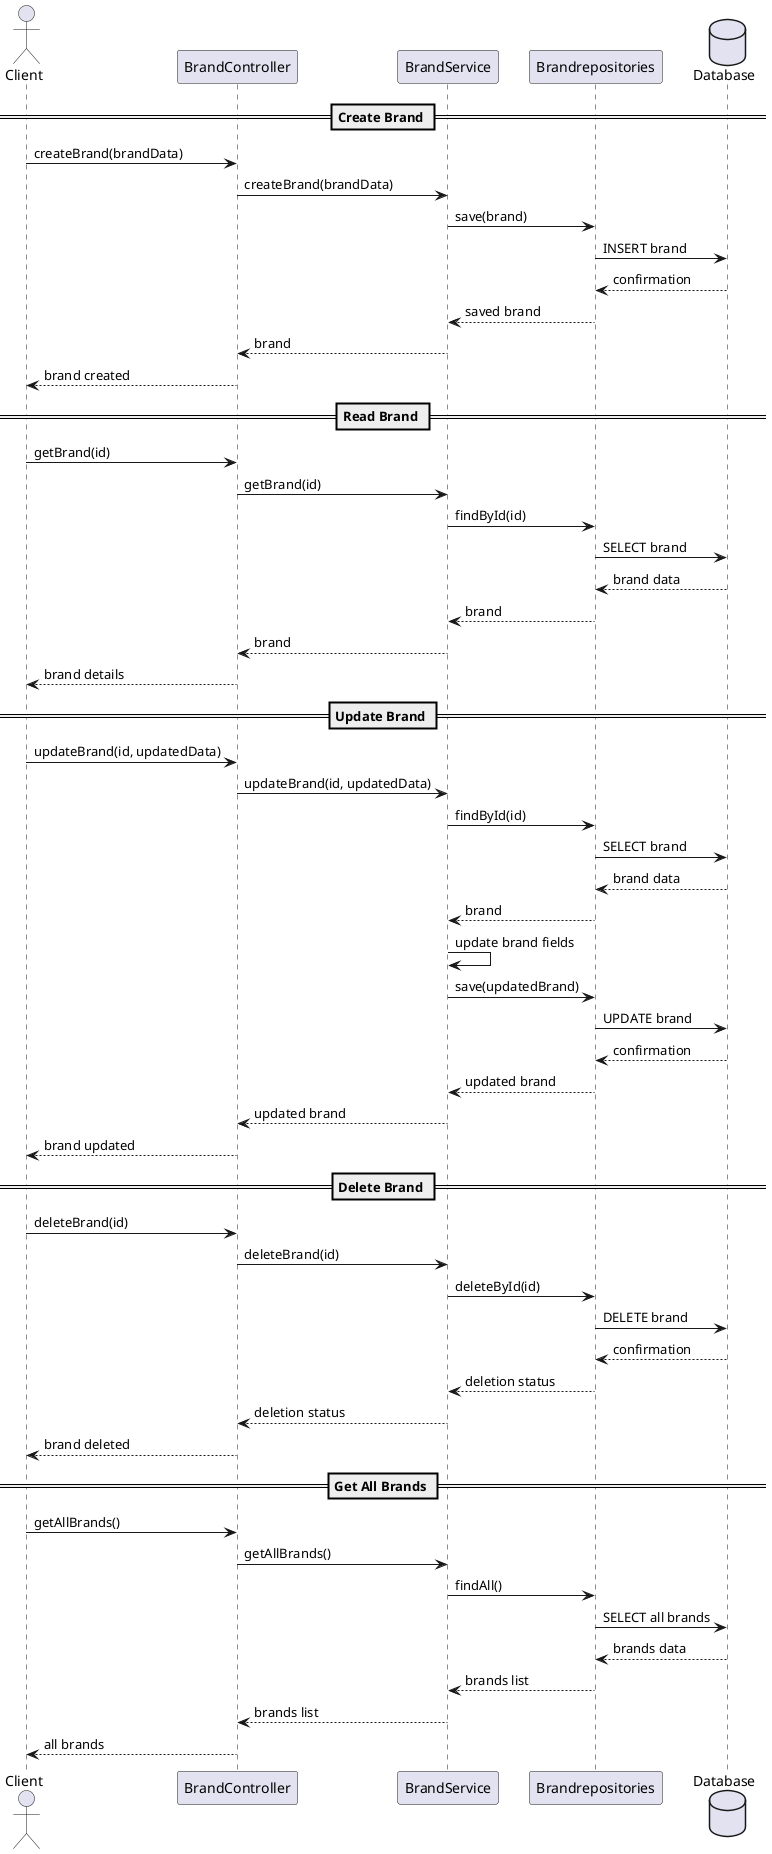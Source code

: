 @startuml Brand Sequence Diagram

actor Client
participant "BrandController" as Controller
participant "BrandService" as Service
participant "Brandrepositories" as repositories
database "Database" as DB

== Create Brand ==
Client -> Controller : createBrand(brandData)
Controller -> Service : createBrand(brandData)
Service -> repositories : save(brand)
repositories -> DB : INSERT brand
DB --> repositories : confirmation
repositories --> Service : saved brand
Service --> Controller : brand
Controller --> Client : brand created

== Read Brand ==
Client -> Controller : getBrand(id)
Controller -> Service : getBrand(id)
Service -> repositories : findById(id)
repositories -> DB : SELECT brand
DB --> repositories : brand data
repositories --> Service : brand
Service --> Controller : brand
Controller --> Client : brand details

== Update Brand ==
Client -> Controller : updateBrand(id, updatedData)
Controller -> Service : updateBrand(id, updatedData)
Service -> repositories : findById(id)
repositories -> DB : SELECT brand
DB --> repositories : brand data
repositories --> Service : brand
Service -> Service : update brand fields
Service -> repositories : save(updatedBrand)
repositories -> DB : UPDATE brand
DB --> repositories : confirmation
repositories --> Service : updated brand
Service --> Controller : updated brand
Controller --> Client : brand updated

== Delete Brand ==
Client -> Controller : deleteBrand(id)
Controller -> Service : deleteBrand(id)
Service -> repositories : deleteById(id)
repositories -> DB : DELETE brand
DB --> repositories : confirmation
repositories --> Service : deletion status
Service --> Controller : deletion status
Controller --> Client : brand deleted

== Get All Brands ==
Client -> Controller : getAllBrands()
Controller -> Service : getAllBrands()
Service -> repositories : findAll()
repositories -> DB : SELECT all brands
DB --> repositories : brands data
repositories --> Service : brands list
Service --> Controller : brands list
Controller --> Client : all brands

@enduml